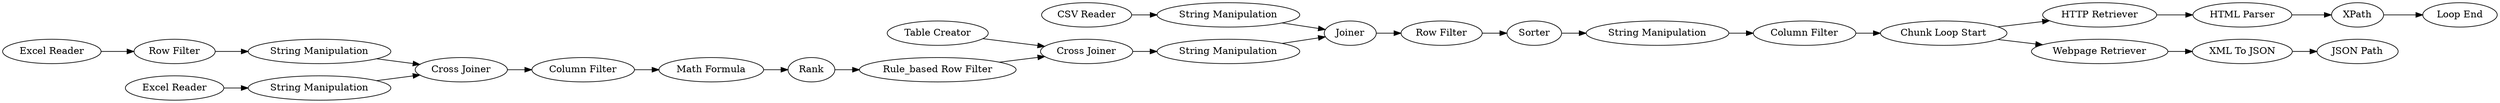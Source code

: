 digraph {
	29 -> 34
	6 -> 5
	20 -> 21
	24 -> 15
	14 -> 4
	38 -> 17
	21 -> 25
	7 -> 22
	28 -> 20
	34 -> 35
	26 -> 30
	22 -> 23
	17 -> 28
	4 -> 8
	30 -> 31
	31 -> 32
	2 -> 24
	25 -> 26
	5 -> 18
	15 -> 4
	23 -> 5
	35 -> 36
	30 -> 29
	18 -> 28
	1 -> 14
	32 -> 33
	8 -> 7
	7 [label="Math Formula"]
	18 [label="String Manipulation"]
	21 [label=Sorter]
	26 [label="Column Filter"]
	8 [label="Column Filter"]
	32 [label="XML To JSON"]
	17 [label="String Manipulation"]
	24 [label="Row Filter"]
	31 [label="Webpage Retriever"]
	6 [label="Table Creator"]
	15 [label="String Manipulation"]
	25 [label="String Manipulation"]
	1 [label="Excel Reader"]
	22 [label=Rank]
	28 [label=Joiner]
	23 [label="Rule_based Row Filter"]
	4 [label="Cross Joiner"]
	14 [label="String Manipulation"]
	38 [label="CSV Reader"]
	5 [label="Cross Joiner"]
	20 [label="Row Filter"]
	35 [label=XPath]
	34 [label="HTML Parser"]
	29 [label="HTTP Retriever"]
	36 [label="Loop End"]
	33 [label="JSON Path"]
	30 [label="Chunk Loop Start"]
	2 [label="Excel Reader"]
	rankdir=LR
}
